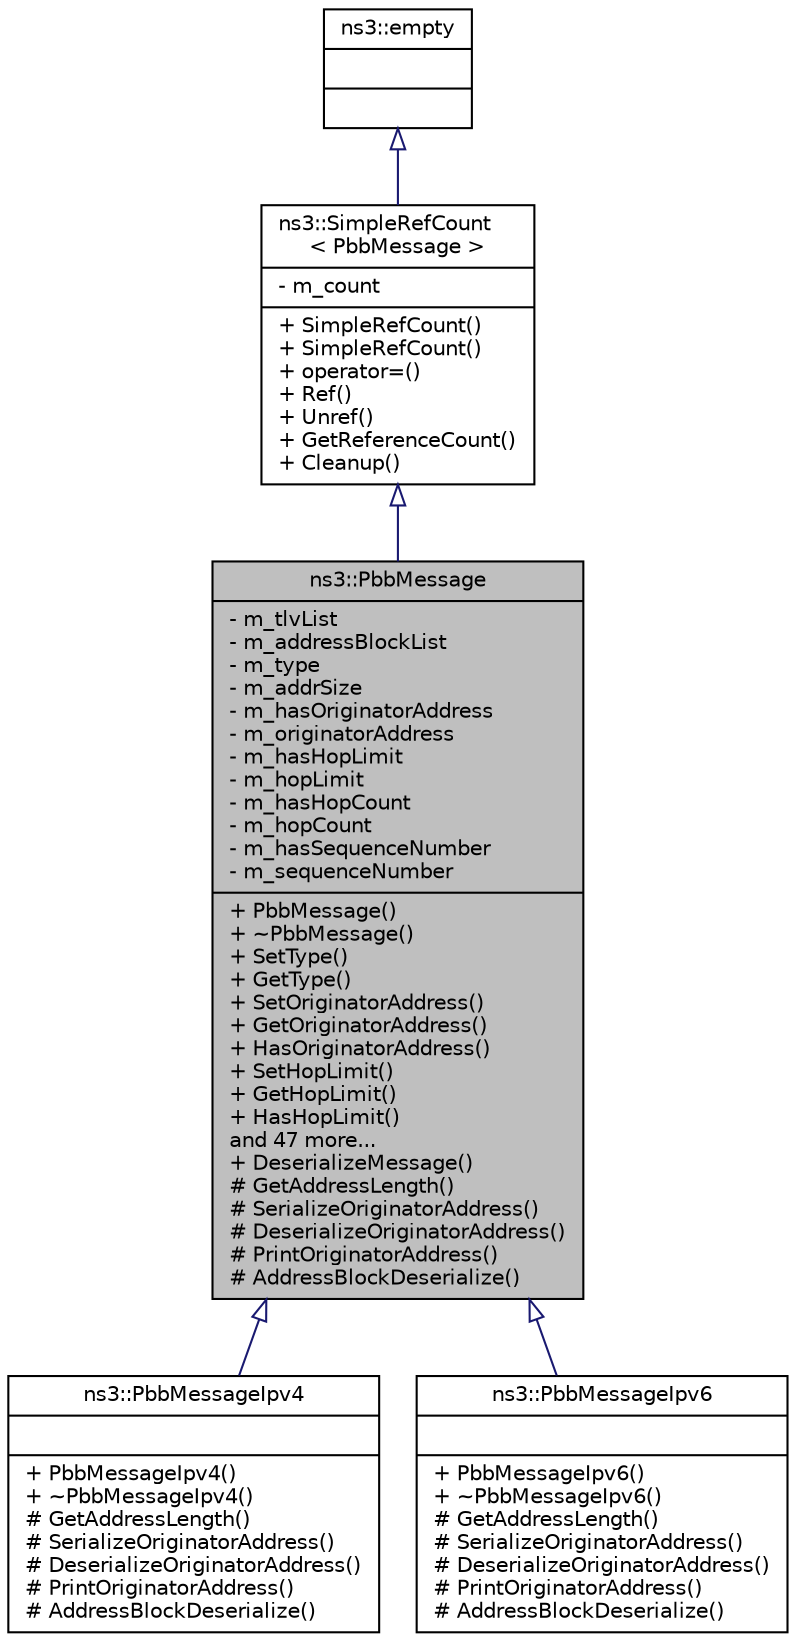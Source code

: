 digraph "ns3::PbbMessage"
{
  edge [fontname="Helvetica",fontsize="10",labelfontname="Helvetica",labelfontsize="10"];
  node [fontname="Helvetica",fontsize="10",shape=record];
  Node1 [label="{ns3::PbbMessage\n|- m_tlvList\l- m_addressBlockList\l- m_type\l- m_addrSize\l- m_hasOriginatorAddress\l- m_originatorAddress\l- m_hasHopLimit\l- m_hopLimit\l- m_hasHopCount\l- m_hopCount\l- m_hasSequenceNumber\l- m_sequenceNumber\l|+ PbbMessage()\l+ ~PbbMessage()\l+ SetType()\l+ GetType()\l+ SetOriginatorAddress()\l+ GetOriginatorAddress()\l+ HasOriginatorAddress()\l+ SetHopLimit()\l+ GetHopLimit()\l+ HasHopLimit()\land 47 more...\l+ DeserializeMessage()\l# GetAddressLength()\l# SerializeOriginatorAddress()\l# DeserializeOriginatorAddress()\l# PrintOriginatorAddress()\l# AddressBlockDeserialize()\l}",height=0.2,width=0.4,color="black", fillcolor="grey75", style="filled", fontcolor="black"];
  Node2 -> Node1 [dir="back",color="midnightblue",fontsize="10",style="solid",arrowtail="onormal"];
  Node2 [label="{ns3::SimpleRefCount\l\< PbbMessage \>\n|- m_count\l|+ SimpleRefCount()\l+ SimpleRefCount()\l+ operator=()\l+ Ref()\l+ Unref()\l+ GetReferenceCount()\l+ Cleanup()\l}",height=0.2,width=0.4,color="black", fillcolor="white", style="filled",URL="$da/da1/classns3_1_1SimpleRefCount.html"];
  Node3 -> Node2 [dir="back",color="midnightblue",fontsize="10",style="solid",arrowtail="onormal"];
  Node3 [label="{ns3::empty\n||}",height=0.2,width=0.4,color="black", fillcolor="white", style="filled",URL="$d9/d6a/classns3_1_1empty.html",tooltip="make Callback use a separate empty type "];
  Node1 -> Node4 [dir="back",color="midnightblue",fontsize="10",style="solid",arrowtail="onormal"];
  Node4 [label="{ns3::PbbMessageIpv4\n||+ PbbMessageIpv4()\l+ ~PbbMessageIpv4()\l# GetAddressLength()\l# SerializeOriginatorAddress()\l# DeserializeOriginatorAddress()\l# PrintOriginatorAddress()\l# AddressBlockDeserialize()\l}",height=0.2,width=0.4,color="black", fillcolor="white", style="filled",URL="$d1/d76/classns3_1_1PbbMessageIpv4.html",tooltip="Concrete IPv4 specific PbbMessage. "];
  Node1 -> Node5 [dir="back",color="midnightblue",fontsize="10",style="solid",arrowtail="onormal"];
  Node5 [label="{ns3::PbbMessageIpv6\n||+ PbbMessageIpv6()\l+ ~PbbMessageIpv6()\l# GetAddressLength()\l# SerializeOriginatorAddress()\l# DeserializeOriginatorAddress()\l# PrintOriginatorAddress()\l# AddressBlockDeserialize()\l}",height=0.2,width=0.4,color="black", fillcolor="white", style="filled",URL="$db/d3a/classns3_1_1PbbMessageIpv6.html",tooltip="Concrete IPv6 specific PbbMessage class. "];
}
